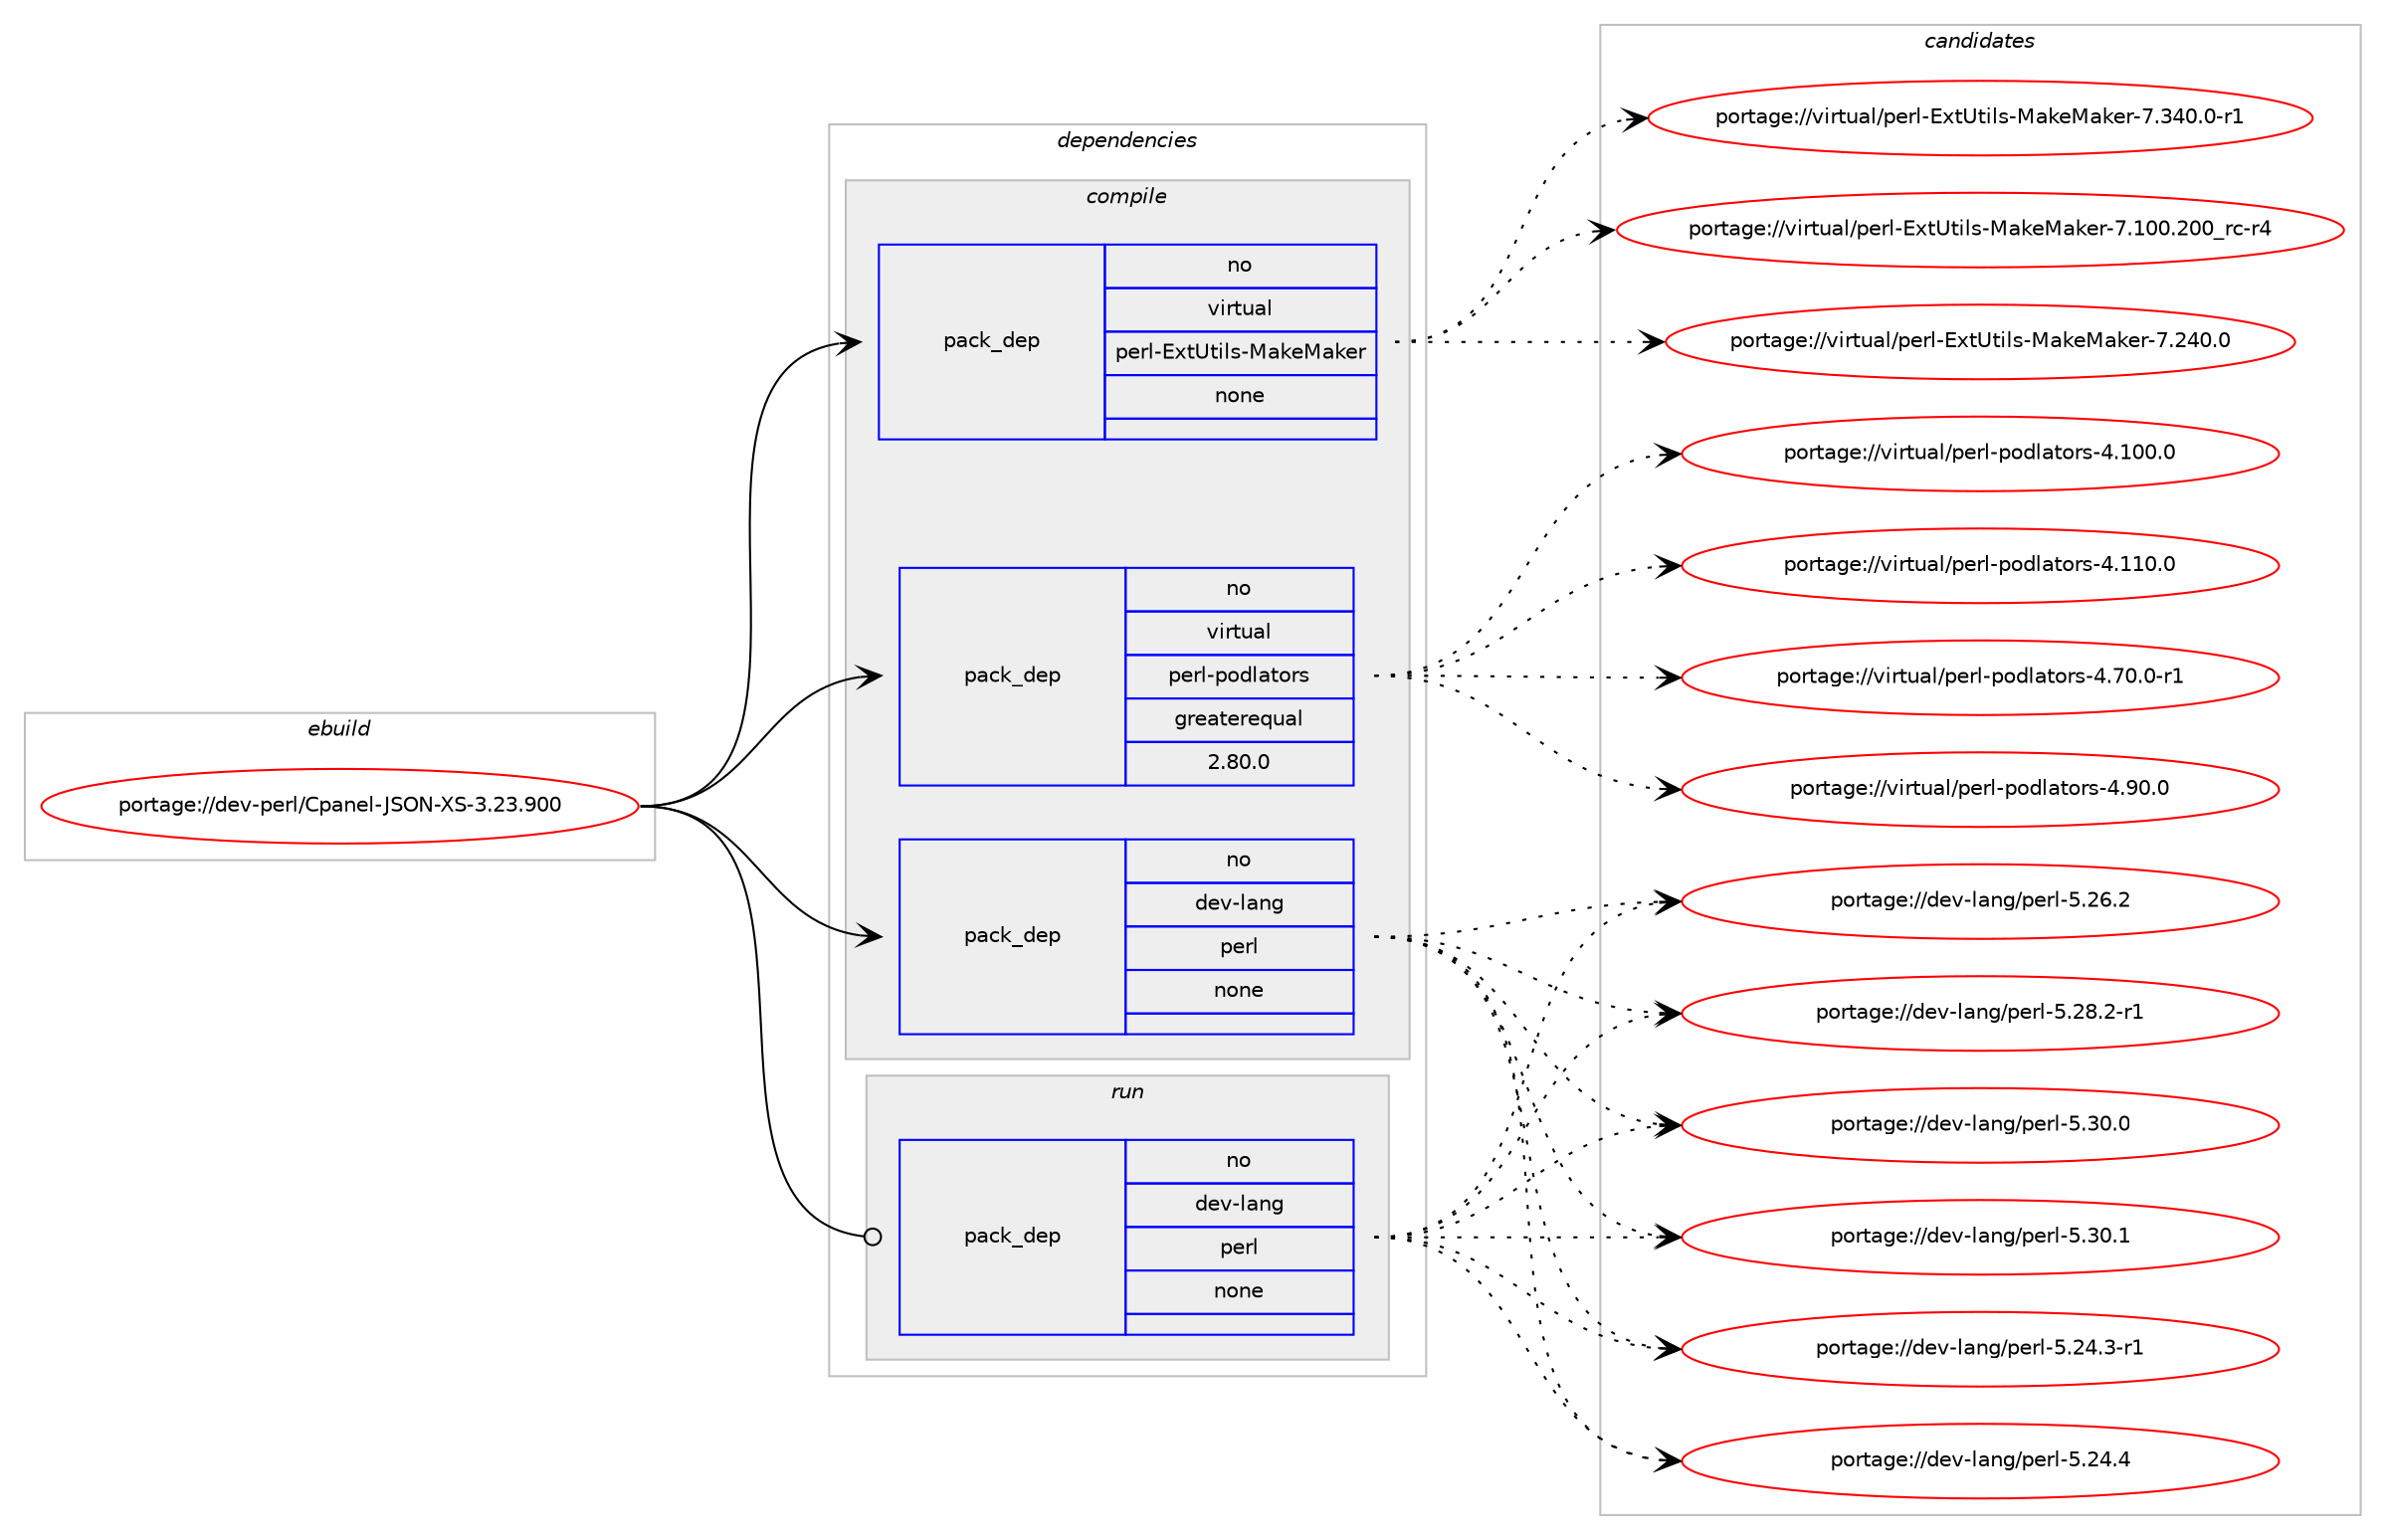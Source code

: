 digraph prolog {

# *************
# Graph options
# *************

newrank=true;
concentrate=true;
compound=true;
graph [rankdir=LR,fontname=Helvetica,fontsize=10,ranksep=1.5];#, ranksep=2.5, nodesep=0.2];
edge  [arrowhead=vee];
node  [fontname=Helvetica,fontsize=10];

# **********
# The ebuild
# **********

subgraph cluster_leftcol {
color=gray;
rank=same;
label=<<i>ebuild</i>>;
id [label="portage://dev-perl/Cpanel-JSON-XS-3.23.900", color=red, width=4, href="../dev-perl/Cpanel-JSON-XS-3.23.900.svg"];
}

# ****************
# The dependencies
# ****************

subgraph cluster_midcol {
color=gray;
label=<<i>dependencies</i>>;
subgraph cluster_compile {
fillcolor="#eeeeee";
style=filled;
label=<<i>compile</i>>;
subgraph pack84292 {
dependency110157 [label=<<TABLE BORDER="0" CELLBORDER="1" CELLSPACING="0" CELLPADDING="4" WIDTH="220"><TR><TD ROWSPAN="6" CELLPADDING="30">pack_dep</TD></TR><TR><TD WIDTH="110">no</TD></TR><TR><TD>dev-lang</TD></TR><TR><TD>perl</TD></TR><TR><TD>none</TD></TR><TR><TD></TD></TR></TABLE>>, shape=none, color=blue];
}
id:e -> dependency110157:w [weight=20,style="solid",arrowhead="vee"];
subgraph pack84293 {
dependency110158 [label=<<TABLE BORDER="0" CELLBORDER="1" CELLSPACING="0" CELLPADDING="4" WIDTH="220"><TR><TD ROWSPAN="6" CELLPADDING="30">pack_dep</TD></TR><TR><TD WIDTH="110">no</TD></TR><TR><TD>virtual</TD></TR><TR><TD>perl-ExtUtils-MakeMaker</TD></TR><TR><TD>none</TD></TR><TR><TD></TD></TR></TABLE>>, shape=none, color=blue];
}
id:e -> dependency110158:w [weight=20,style="solid",arrowhead="vee"];
subgraph pack84294 {
dependency110159 [label=<<TABLE BORDER="0" CELLBORDER="1" CELLSPACING="0" CELLPADDING="4" WIDTH="220"><TR><TD ROWSPAN="6" CELLPADDING="30">pack_dep</TD></TR><TR><TD WIDTH="110">no</TD></TR><TR><TD>virtual</TD></TR><TR><TD>perl-podlators</TD></TR><TR><TD>greaterequal</TD></TR><TR><TD>2.80.0</TD></TR></TABLE>>, shape=none, color=blue];
}
id:e -> dependency110159:w [weight=20,style="solid",arrowhead="vee"];
}
subgraph cluster_compileandrun {
fillcolor="#eeeeee";
style=filled;
label=<<i>compile and run</i>>;
}
subgraph cluster_run {
fillcolor="#eeeeee";
style=filled;
label=<<i>run</i>>;
subgraph pack84295 {
dependency110160 [label=<<TABLE BORDER="0" CELLBORDER="1" CELLSPACING="0" CELLPADDING="4" WIDTH="220"><TR><TD ROWSPAN="6" CELLPADDING="30">pack_dep</TD></TR><TR><TD WIDTH="110">no</TD></TR><TR><TD>dev-lang</TD></TR><TR><TD>perl</TD></TR><TR><TD>none</TD></TR><TR><TD></TD></TR></TABLE>>, shape=none, color=blue];
}
id:e -> dependency110160:w [weight=20,style="solid",arrowhead="odot"];
}
}

# **************
# The candidates
# **************

subgraph cluster_choices {
rank=same;
color=gray;
label=<<i>candidates</i>>;

subgraph choice84292 {
color=black;
nodesep=1;
choiceportage100101118451089711010347112101114108455346505246514511449 [label="portage://dev-lang/perl-5.24.3-r1", color=red, width=4,href="../dev-lang/perl-5.24.3-r1.svg"];
choiceportage10010111845108971101034711210111410845534650524652 [label="portage://dev-lang/perl-5.24.4", color=red, width=4,href="../dev-lang/perl-5.24.4.svg"];
choiceportage10010111845108971101034711210111410845534650544650 [label="portage://dev-lang/perl-5.26.2", color=red, width=4,href="../dev-lang/perl-5.26.2.svg"];
choiceportage100101118451089711010347112101114108455346505646504511449 [label="portage://dev-lang/perl-5.28.2-r1", color=red, width=4,href="../dev-lang/perl-5.28.2-r1.svg"];
choiceportage10010111845108971101034711210111410845534651484648 [label="portage://dev-lang/perl-5.30.0", color=red, width=4,href="../dev-lang/perl-5.30.0.svg"];
choiceportage10010111845108971101034711210111410845534651484649 [label="portage://dev-lang/perl-5.30.1", color=red, width=4,href="../dev-lang/perl-5.30.1.svg"];
dependency110157:e -> choiceportage100101118451089711010347112101114108455346505246514511449:w [style=dotted,weight="100"];
dependency110157:e -> choiceportage10010111845108971101034711210111410845534650524652:w [style=dotted,weight="100"];
dependency110157:e -> choiceportage10010111845108971101034711210111410845534650544650:w [style=dotted,weight="100"];
dependency110157:e -> choiceportage100101118451089711010347112101114108455346505646504511449:w [style=dotted,weight="100"];
dependency110157:e -> choiceportage10010111845108971101034711210111410845534651484648:w [style=dotted,weight="100"];
dependency110157:e -> choiceportage10010111845108971101034711210111410845534651484649:w [style=dotted,weight="100"];
}
subgraph choice84293 {
color=black;
nodesep=1;
choiceportage118105114116117971084711210111410845691201168511610510811545779710710177971071011144555464948484650484895114994511452 [label="portage://virtual/perl-ExtUtils-MakeMaker-7.100.200_rc-r4", color=red, width=4,href="../virtual/perl-ExtUtils-MakeMaker-7.100.200_rc-r4.svg"];
choiceportage118105114116117971084711210111410845691201168511610510811545779710710177971071011144555465052484648 [label="portage://virtual/perl-ExtUtils-MakeMaker-7.240.0", color=red, width=4,href="../virtual/perl-ExtUtils-MakeMaker-7.240.0.svg"];
choiceportage1181051141161179710847112101114108456912011685116105108115457797107101779710710111445554651524846484511449 [label="portage://virtual/perl-ExtUtils-MakeMaker-7.340.0-r1", color=red, width=4,href="../virtual/perl-ExtUtils-MakeMaker-7.340.0-r1.svg"];
dependency110158:e -> choiceportage118105114116117971084711210111410845691201168511610510811545779710710177971071011144555464948484650484895114994511452:w [style=dotted,weight="100"];
dependency110158:e -> choiceportage118105114116117971084711210111410845691201168511610510811545779710710177971071011144555465052484648:w [style=dotted,weight="100"];
dependency110158:e -> choiceportage1181051141161179710847112101114108456912011685116105108115457797107101779710710111445554651524846484511449:w [style=dotted,weight="100"];
}
subgraph choice84294 {
color=black;
nodesep=1;
choiceportage118105114116117971084711210111410845112111100108971161111141154552464948484648 [label="portage://virtual/perl-podlators-4.100.0", color=red, width=4,href="../virtual/perl-podlators-4.100.0.svg"];
choiceportage118105114116117971084711210111410845112111100108971161111141154552464949484648 [label="portage://virtual/perl-podlators-4.110.0", color=red, width=4,href="../virtual/perl-podlators-4.110.0.svg"];
choiceportage11810511411611797108471121011141084511211110010897116111114115455246554846484511449 [label="portage://virtual/perl-podlators-4.70.0-r1", color=red, width=4,href="../virtual/perl-podlators-4.70.0-r1.svg"];
choiceportage1181051141161179710847112101114108451121111001089711611111411545524657484648 [label="portage://virtual/perl-podlators-4.90.0", color=red, width=4,href="../virtual/perl-podlators-4.90.0.svg"];
dependency110159:e -> choiceportage118105114116117971084711210111410845112111100108971161111141154552464948484648:w [style=dotted,weight="100"];
dependency110159:e -> choiceportage118105114116117971084711210111410845112111100108971161111141154552464949484648:w [style=dotted,weight="100"];
dependency110159:e -> choiceportage11810511411611797108471121011141084511211110010897116111114115455246554846484511449:w [style=dotted,weight="100"];
dependency110159:e -> choiceportage1181051141161179710847112101114108451121111001089711611111411545524657484648:w [style=dotted,weight="100"];
}
subgraph choice84295 {
color=black;
nodesep=1;
choiceportage100101118451089711010347112101114108455346505246514511449 [label="portage://dev-lang/perl-5.24.3-r1", color=red, width=4,href="../dev-lang/perl-5.24.3-r1.svg"];
choiceportage10010111845108971101034711210111410845534650524652 [label="portage://dev-lang/perl-5.24.4", color=red, width=4,href="../dev-lang/perl-5.24.4.svg"];
choiceportage10010111845108971101034711210111410845534650544650 [label="portage://dev-lang/perl-5.26.2", color=red, width=4,href="../dev-lang/perl-5.26.2.svg"];
choiceportage100101118451089711010347112101114108455346505646504511449 [label="portage://dev-lang/perl-5.28.2-r1", color=red, width=4,href="../dev-lang/perl-5.28.2-r1.svg"];
choiceportage10010111845108971101034711210111410845534651484648 [label="portage://dev-lang/perl-5.30.0", color=red, width=4,href="../dev-lang/perl-5.30.0.svg"];
choiceportage10010111845108971101034711210111410845534651484649 [label="portage://dev-lang/perl-5.30.1", color=red, width=4,href="../dev-lang/perl-5.30.1.svg"];
dependency110160:e -> choiceportage100101118451089711010347112101114108455346505246514511449:w [style=dotted,weight="100"];
dependency110160:e -> choiceportage10010111845108971101034711210111410845534650524652:w [style=dotted,weight="100"];
dependency110160:e -> choiceportage10010111845108971101034711210111410845534650544650:w [style=dotted,weight="100"];
dependency110160:e -> choiceportage100101118451089711010347112101114108455346505646504511449:w [style=dotted,weight="100"];
dependency110160:e -> choiceportage10010111845108971101034711210111410845534651484648:w [style=dotted,weight="100"];
dependency110160:e -> choiceportage10010111845108971101034711210111410845534651484649:w [style=dotted,weight="100"];
}
}

}
